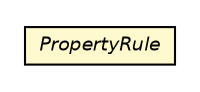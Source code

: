 #!/usr/local/bin/dot
#
# Class diagram 
# Generated by UMLGraph version 5.2 (http://www.umlgraph.org/)
#

digraph G {
	edge [fontname="Helvetica",fontsize=10,labelfontname="Helvetica",labelfontsize=10];
	node [fontname="Helvetica",fontsize=10,shape=plaintext];
	nodesep=0.25;
	ranksep=0.5;
	// chameleon.core.property.PropertyRule
	c19466 [label=<<table title="chameleon.core.property.PropertyRule" border="0" cellborder="1" cellspacing="0" cellpadding="2" port="p" bgcolor="lemonChiffon" href="./PropertyRule.html">
		<tr><td><table border="0" cellspacing="0" cellpadding="1">
<tr><td align="center" balign="center"><font face="Helvetica-Oblique"> PropertyRule </font></td></tr>
		</table></td></tr>
		</table>>, fontname="Helvetica", fontcolor="black", fontsize=9.0];
}

